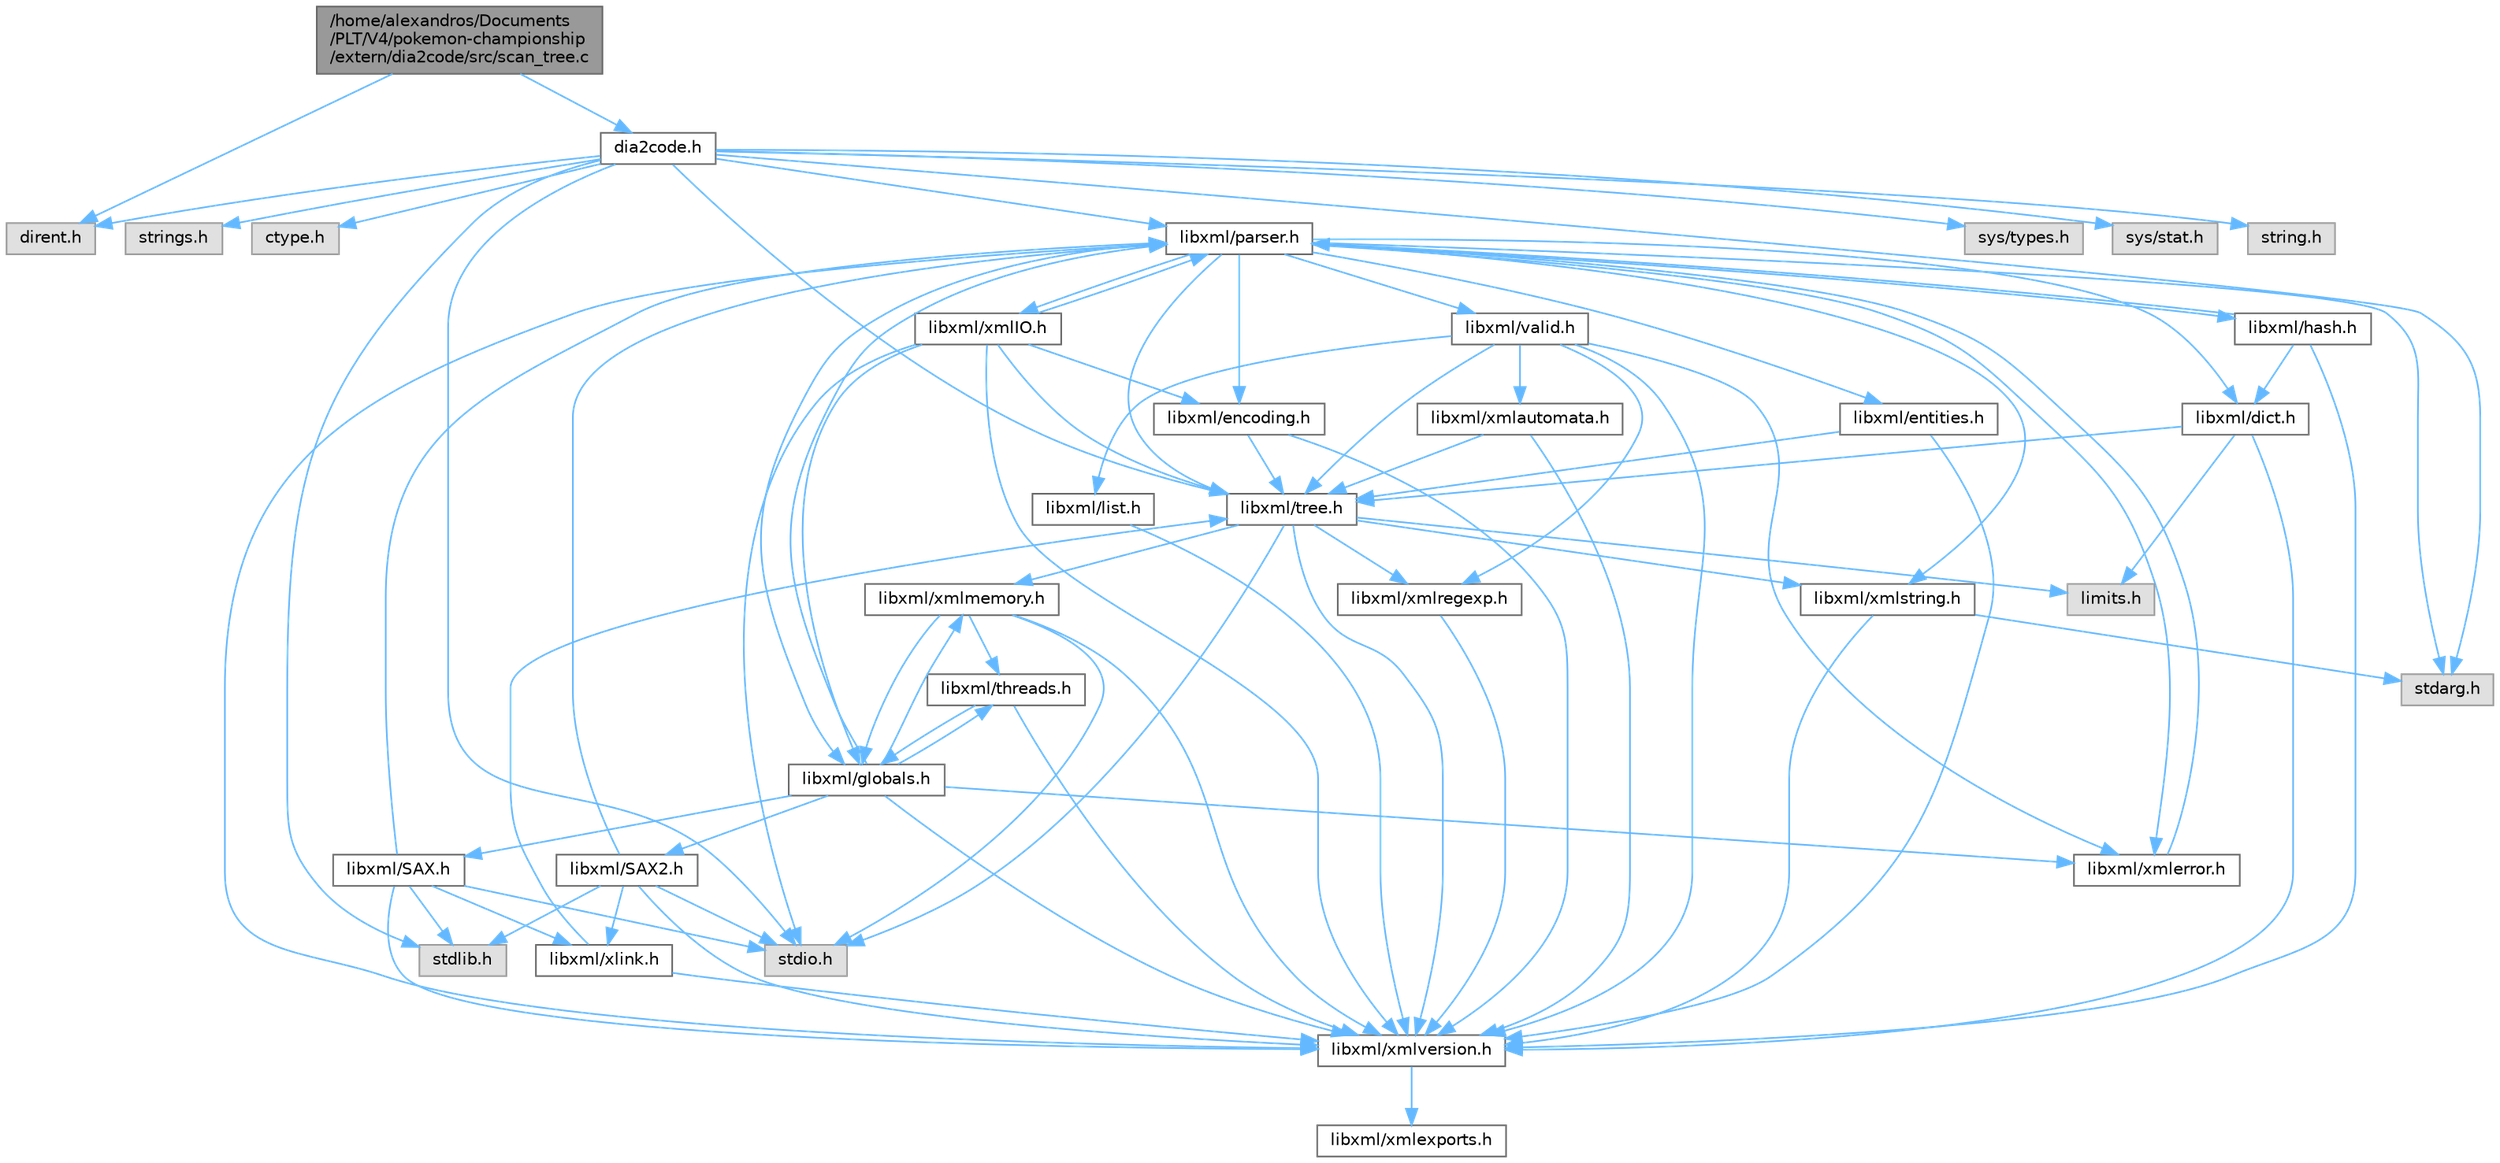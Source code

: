 digraph "/home/alexandros/Documents/PLT/V4/pokemon-championship/extern/dia2code/src/scan_tree.c"
{
 // LATEX_PDF_SIZE
  bgcolor="transparent";
  edge [fontname=Helvetica,fontsize=10,labelfontname=Helvetica,labelfontsize=10];
  node [fontname=Helvetica,fontsize=10,shape=box,height=0.2,width=0.4];
  Node1 [label="/home/alexandros/Documents\l/PLT/V4/pokemon-championship\l/extern/dia2code/src/scan_tree.c",height=0.2,width=0.4,color="gray40", fillcolor="grey60", style="filled", fontcolor="black",tooltip=" "];
  Node1 -> Node2 [color="steelblue1",style="solid"];
  Node2 [label="dirent.h",height=0.2,width=0.4,color="grey60", fillcolor="#E0E0E0", style="filled",tooltip=" "];
  Node1 -> Node3 [color="steelblue1",style="solid"];
  Node3 [label="dia2code.h",height=0.2,width=0.4,color="grey40", fillcolor="white", style="filled",URL="$dia2code_8h.html",tooltip=" "];
  Node3 -> Node4 [color="steelblue1",style="solid"];
  Node4 [label="string.h",height=0.2,width=0.4,color="grey60", fillcolor="#E0E0E0", style="filled",tooltip=" "];
  Node3 -> Node5 [color="steelblue1",style="solid"];
  Node5 [label="strings.h",height=0.2,width=0.4,color="grey60", fillcolor="#E0E0E0", style="filled",tooltip=" "];
  Node3 -> Node6 [color="steelblue1",style="solid"];
  Node6 [label="ctype.h",height=0.2,width=0.4,color="grey60", fillcolor="#E0E0E0", style="filled",tooltip=" "];
  Node3 -> Node7 [color="steelblue1",style="solid"];
  Node7 [label="stdio.h",height=0.2,width=0.4,color="grey60", fillcolor="#E0E0E0", style="filled",tooltip=" "];
  Node3 -> Node8 [color="steelblue1",style="solid"];
  Node8 [label="stdlib.h",height=0.2,width=0.4,color="grey60", fillcolor="#E0E0E0", style="filled",tooltip=" "];
  Node3 -> Node9 [color="steelblue1",style="solid"];
  Node9 [label="stdarg.h",height=0.2,width=0.4,color="grey60", fillcolor="#E0E0E0", style="filled",tooltip=" "];
  Node3 -> Node10 [color="steelblue1",style="solid"];
  Node10 [label="sys/types.h",height=0.2,width=0.4,color="grey60", fillcolor="#E0E0E0", style="filled",tooltip=" "];
  Node3 -> Node11 [color="steelblue1",style="solid"];
  Node11 [label="sys/stat.h",height=0.2,width=0.4,color="grey60", fillcolor="#E0E0E0", style="filled",tooltip=" "];
  Node3 -> Node2 [color="steelblue1",style="solid"];
  Node3 -> Node12 [color="steelblue1",style="solid"];
  Node12 [label="libxml/parser.h",height=0.2,width=0.4,color="grey40", fillcolor="white", style="filled",URL="$parser_8h.html",tooltip=" "];
  Node12 -> Node9 [color="steelblue1",style="solid"];
  Node12 -> Node13 [color="steelblue1",style="solid"];
  Node13 [label="libxml/xmlversion.h",height=0.2,width=0.4,color="grey40", fillcolor="white", style="filled",URL="$xmlversion_8h.html",tooltip=" "];
  Node13 -> Node14 [color="steelblue1",style="solid"];
  Node14 [label="libxml/xmlexports.h",height=0.2,width=0.4,color="grey40", fillcolor="white", style="filled",URL="$xmlexports_8h.html",tooltip=" "];
  Node12 -> Node15 [color="steelblue1",style="solid"];
  Node15 [label="libxml/tree.h",height=0.2,width=0.4,color="grey40", fillcolor="white", style="filled",URL="$tree_8h.html",tooltip=" "];
  Node15 -> Node7 [color="steelblue1",style="solid"];
  Node15 -> Node16 [color="steelblue1",style="solid"];
  Node16 [label="limits.h",height=0.2,width=0.4,color="grey60", fillcolor="#E0E0E0", style="filled",tooltip=" "];
  Node15 -> Node13 [color="steelblue1",style="solid"];
  Node15 -> Node17 [color="steelblue1",style="solid"];
  Node17 [label="libxml/xmlstring.h",height=0.2,width=0.4,color="grey40", fillcolor="white", style="filled",URL="$xmlstring_8h.html",tooltip=" "];
  Node17 -> Node9 [color="steelblue1",style="solid"];
  Node17 -> Node13 [color="steelblue1",style="solid"];
  Node15 -> Node18 [color="steelblue1",style="solid"];
  Node18 [label="libxml/xmlregexp.h",height=0.2,width=0.4,color="grey40", fillcolor="white", style="filled",URL="$xmlregexp_8h.html",tooltip=" "];
  Node18 -> Node13 [color="steelblue1",style="solid"];
  Node15 -> Node19 [color="steelblue1",style="solid"];
  Node19 [label="libxml/xmlmemory.h",height=0.2,width=0.4,color="grey40", fillcolor="white", style="filled",URL="$xmlmemory_8h.html",tooltip=" "];
  Node19 -> Node7 [color="steelblue1",style="solid"];
  Node19 -> Node13 [color="steelblue1",style="solid"];
  Node19 -> Node20 [color="steelblue1",style="solid"];
  Node20 [label="libxml/threads.h",height=0.2,width=0.4,color="grey40", fillcolor="white", style="filled",URL="$threads_8h.html",tooltip=" "];
  Node20 -> Node13 [color="steelblue1",style="solid"];
  Node20 -> Node21 [color="steelblue1",style="solid"];
  Node21 [label="libxml/globals.h",height=0.2,width=0.4,color="grey40", fillcolor="white", style="filled",URL="$globals_8h.html",tooltip=" "];
  Node21 -> Node13 [color="steelblue1",style="solid"];
  Node21 -> Node12 [color="steelblue1",style="solid"];
  Node21 -> Node22 [color="steelblue1",style="solid"];
  Node22 [label="libxml/xmlerror.h",height=0.2,width=0.4,color="grey40", fillcolor="white", style="filled",URL="$xmlerror_8h.html",tooltip=" "];
  Node22 -> Node12 [color="steelblue1",style="solid"];
  Node21 -> Node23 [color="steelblue1",style="solid"];
  Node23 [label="libxml/SAX.h",height=0.2,width=0.4,color="grey40", fillcolor="white", style="filled",URL="$_s_a_x_8h.html",tooltip=" "];
  Node23 -> Node7 [color="steelblue1",style="solid"];
  Node23 -> Node8 [color="steelblue1",style="solid"];
  Node23 -> Node13 [color="steelblue1",style="solid"];
  Node23 -> Node12 [color="steelblue1",style="solid"];
  Node23 -> Node24 [color="steelblue1",style="solid"];
  Node24 [label="libxml/xlink.h",height=0.2,width=0.4,color="grey40", fillcolor="white", style="filled",URL="$xlink_8h.html",tooltip=" "];
  Node24 -> Node13 [color="steelblue1",style="solid"];
  Node24 -> Node15 [color="steelblue1",style="solid"];
  Node21 -> Node25 [color="steelblue1",style="solid"];
  Node25 [label="libxml/SAX2.h",height=0.2,width=0.4,color="grey40", fillcolor="white", style="filled",URL="$_s_a_x2_8h.html",tooltip=" "];
  Node25 -> Node7 [color="steelblue1",style="solid"];
  Node25 -> Node8 [color="steelblue1",style="solid"];
  Node25 -> Node13 [color="steelblue1",style="solid"];
  Node25 -> Node12 [color="steelblue1",style="solid"];
  Node25 -> Node24 [color="steelblue1",style="solid"];
  Node21 -> Node19 [color="steelblue1",style="solid"];
  Node21 -> Node20 [color="steelblue1",style="solid"];
  Node19 -> Node21 [color="steelblue1",style="solid"];
  Node12 -> Node26 [color="steelblue1",style="solid"];
  Node26 [label="libxml/dict.h",height=0.2,width=0.4,color="grey40", fillcolor="white", style="filled",URL="$dict_8h.html",tooltip=" "];
  Node26 -> Node16 [color="steelblue1",style="solid"];
  Node26 -> Node13 [color="steelblue1",style="solid"];
  Node26 -> Node15 [color="steelblue1",style="solid"];
  Node12 -> Node27 [color="steelblue1",style="solid"];
  Node27 [label="libxml/hash.h",height=0.2,width=0.4,color="grey40", fillcolor="white", style="filled",URL="$hash_8h.html",tooltip=" "];
  Node27 -> Node13 [color="steelblue1",style="solid"];
  Node27 -> Node12 [color="steelblue1",style="solid"];
  Node27 -> Node26 [color="steelblue1",style="solid"];
  Node12 -> Node28 [color="steelblue1",style="solid"];
  Node28 [label="libxml/valid.h",height=0.2,width=0.4,color="grey40", fillcolor="white", style="filled",URL="$valid_8h.html",tooltip=" "];
  Node28 -> Node13 [color="steelblue1",style="solid"];
  Node28 -> Node22 [color="steelblue1",style="solid"];
  Node28 -> Node15 [color="steelblue1",style="solid"];
  Node28 -> Node29 [color="steelblue1",style="solid"];
  Node29 [label="libxml/list.h",height=0.2,width=0.4,color="grey40", fillcolor="white", style="filled",URL="$list_8h.html",tooltip=" "];
  Node29 -> Node13 [color="steelblue1",style="solid"];
  Node28 -> Node30 [color="steelblue1",style="solid"];
  Node30 [label="libxml/xmlautomata.h",height=0.2,width=0.4,color="grey40", fillcolor="white", style="filled",URL="$xmlautomata_8h.html",tooltip=" "];
  Node30 -> Node13 [color="steelblue1",style="solid"];
  Node30 -> Node15 [color="steelblue1",style="solid"];
  Node28 -> Node18 [color="steelblue1",style="solid"];
  Node12 -> Node31 [color="steelblue1",style="solid"];
  Node31 [label="libxml/entities.h",height=0.2,width=0.4,color="grey40", fillcolor="white", style="filled",URL="$entities_8h.html",tooltip=" "];
  Node31 -> Node13 [color="steelblue1",style="solid"];
  Node31 -> Node15 [color="steelblue1",style="solid"];
  Node12 -> Node22 [color="steelblue1",style="solid"];
  Node12 -> Node17 [color="steelblue1",style="solid"];
  Node12 -> Node32 [color="steelblue1",style="solid"];
  Node32 [label="libxml/encoding.h",height=0.2,width=0.4,color="grey40", fillcolor="white", style="filled",URL="$encoding_8h.html",tooltip=" "];
  Node32 -> Node13 [color="steelblue1",style="solid"];
  Node32 -> Node15 [color="steelblue1",style="solid"];
  Node12 -> Node33 [color="steelblue1",style="solid"];
  Node33 [label="libxml/xmlIO.h",height=0.2,width=0.4,color="grey40", fillcolor="white", style="filled",URL="$xml_i_o_8h.html",tooltip=" "];
  Node33 -> Node7 [color="steelblue1",style="solid"];
  Node33 -> Node13 [color="steelblue1",style="solid"];
  Node33 -> Node21 [color="steelblue1",style="solid"];
  Node33 -> Node15 [color="steelblue1",style="solid"];
  Node33 -> Node12 [color="steelblue1",style="solid"];
  Node33 -> Node32 [color="steelblue1",style="solid"];
  Node12 -> Node21 [color="steelblue1",style="solid"];
  Node3 -> Node15 [color="steelblue1",style="solid"];
}
